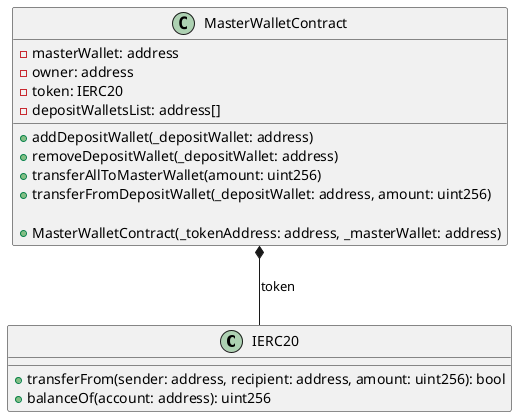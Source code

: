 @startuml
!define RECTANGLE class

class IERC20 {
    +transferFrom(sender: address, recipient: address, amount: uint256): bool
    +balanceOf(account: address): uint256
}

class MasterWalletContract {
    - masterWallet: address
    - owner: address
    - token: IERC20
    - depositWalletsList: address[]

    + addDepositWallet(_depositWallet: address)
    + removeDepositWallet(_depositWallet: address)
    + transferAllToMasterWallet(amount: uint256)
    + transferFromDepositWallet(_depositWallet: address, amount: uint256)

    + MasterWalletContract(_tokenAddress: address, _masterWallet: address)
}

MasterWalletContract *-- IERC20 : token

@enduml
